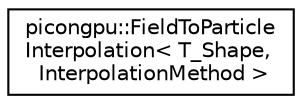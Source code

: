 digraph "Graphical Class Hierarchy"
{
 // LATEX_PDF_SIZE
  edge [fontname="Helvetica",fontsize="10",labelfontname="Helvetica",labelfontsize="10"];
  node [fontname="Helvetica",fontsize="10",shape=record];
  rankdir="LR";
  Node0 [label="picongpu::FieldToParticle\lInterpolation\< T_Shape,\l InterpolationMethod \>",height=0.2,width=0.4,color="black", fillcolor="white", style="filled",URL="$structpicongpu_1_1_field_to_particle_interpolation.html",tooltip="interpolate field which are defined on a grid to a point inside of a grid"];
}
